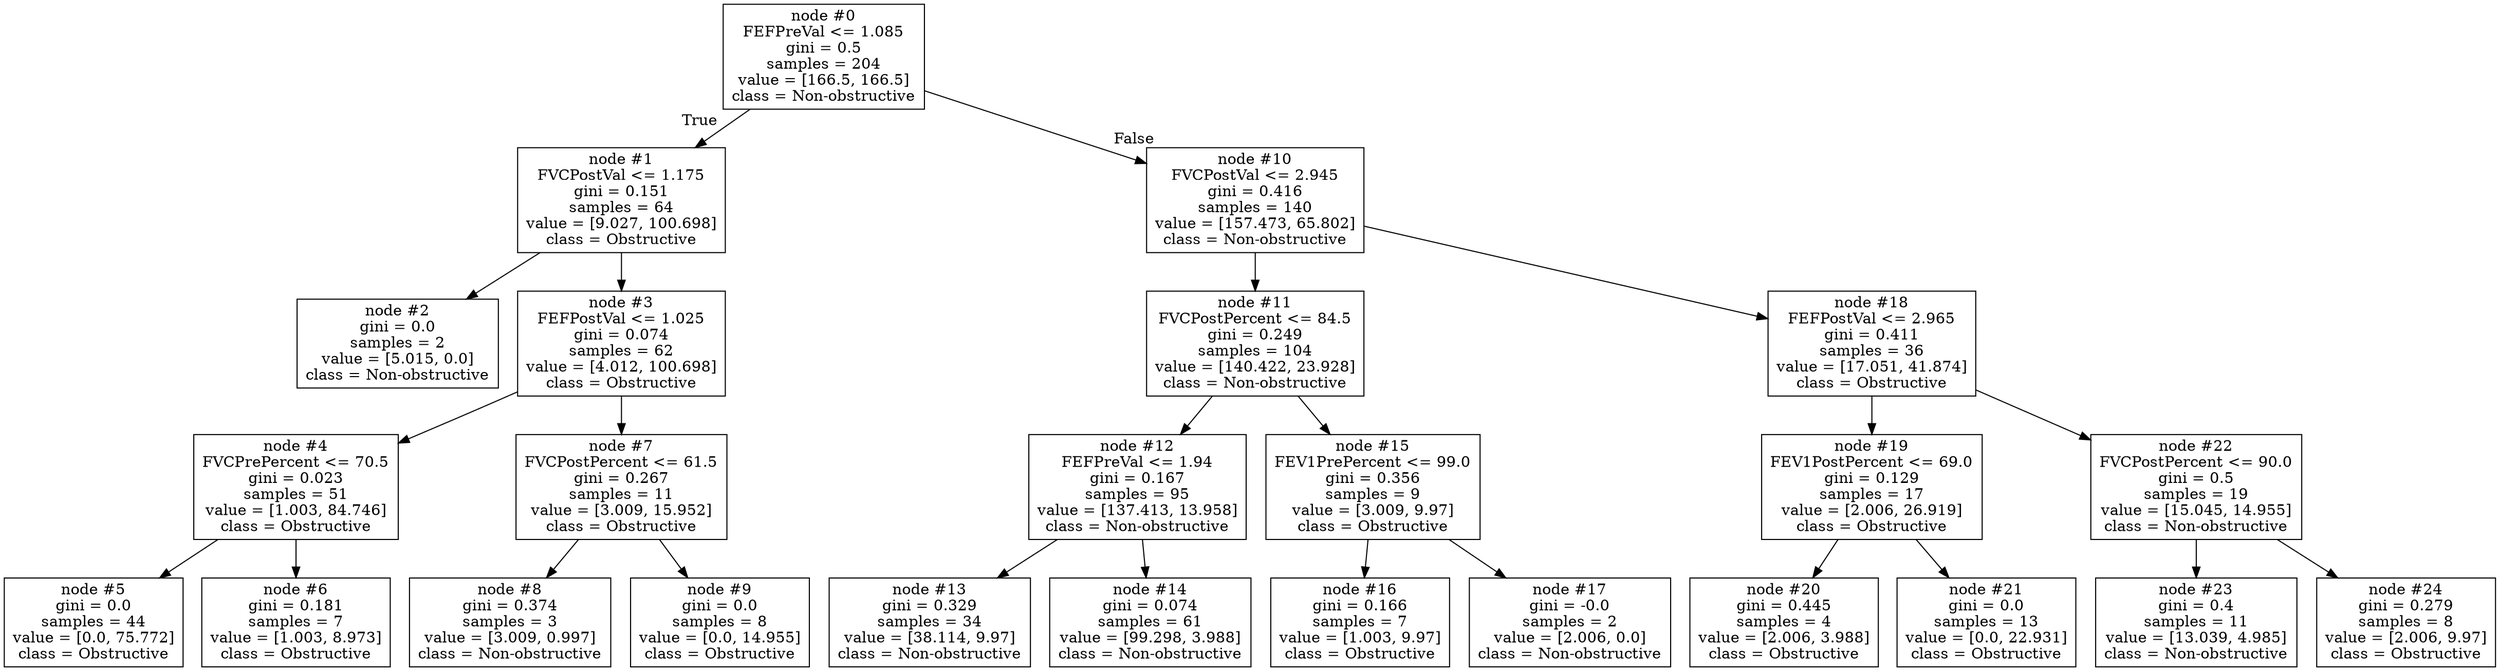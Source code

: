 digraph Tree {
node [shape=box] ;
0 [label="node #0\nFEFPreVal <= 1.085\ngini = 0.5\nsamples = 204\nvalue = [166.5, 166.5]\nclass = Non-obstructive"] ;
1 [label="node #1\nFVCPostVal <= 1.175\ngini = 0.151\nsamples = 64\nvalue = [9.027, 100.698]\nclass = Obstructive"] ;
0 -> 1 [labeldistance=2.5, labelangle=45, headlabel="True"] ;
2 [label="node #2\ngini = 0.0\nsamples = 2\nvalue = [5.015, 0.0]\nclass = Non-obstructive"] ;
1 -> 2 ;
3 [label="node #3\nFEFPostVal <= 1.025\ngini = 0.074\nsamples = 62\nvalue = [4.012, 100.698]\nclass = Obstructive"] ;
1 -> 3 ;
4 [label="node #4\nFVCPrePercent <= 70.5\ngini = 0.023\nsamples = 51\nvalue = [1.003, 84.746]\nclass = Obstructive"] ;
3 -> 4 ;
5 [label="node #5\ngini = 0.0\nsamples = 44\nvalue = [0.0, 75.772]\nclass = Obstructive"] ;
4 -> 5 ;
6 [label="node #6\ngini = 0.181\nsamples = 7\nvalue = [1.003, 8.973]\nclass = Obstructive"] ;
4 -> 6 ;
7 [label="node #7\nFVCPostPercent <= 61.5\ngini = 0.267\nsamples = 11\nvalue = [3.009, 15.952]\nclass = Obstructive"] ;
3 -> 7 ;
8 [label="node #8\ngini = 0.374\nsamples = 3\nvalue = [3.009, 0.997]\nclass = Non-obstructive"] ;
7 -> 8 ;
9 [label="node #9\ngini = 0.0\nsamples = 8\nvalue = [0.0, 14.955]\nclass = Obstructive"] ;
7 -> 9 ;
10 [label="node #10\nFVCPostVal <= 2.945\ngini = 0.416\nsamples = 140\nvalue = [157.473, 65.802]\nclass = Non-obstructive"] ;
0 -> 10 [labeldistance=2.5, labelangle=-45, headlabel="False"] ;
11 [label="node #11\nFVCPostPercent <= 84.5\ngini = 0.249\nsamples = 104\nvalue = [140.422, 23.928]\nclass = Non-obstructive"] ;
10 -> 11 ;
12 [label="node #12\nFEFPreVal <= 1.94\ngini = 0.167\nsamples = 95\nvalue = [137.413, 13.958]\nclass = Non-obstructive"] ;
11 -> 12 ;
13 [label="node #13\ngini = 0.329\nsamples = 34\nvalue = [38.114, 9.97]\nclass = Non-obstructive"] ;
12 -> 13 ;
14 [label="node #14\ngini = 0.074\nsamples = 61\nvalue = [99.298, 3.988]\nclass = Non-obstructive"] ;
12 -> 14 ;
15 [label="node #15\nFEV1PrePercent <= 99.0\ngini = 0.356\nsamples = 9\nvalue = [3.009, 9.97]\nclass = Obstructive"] ;
11 -> 15 ;
16 [label="node #16\ngini = 0.166\nsamples = 7\nvalue = [1.003, 9.97]\nclass = Obstructive"] ;
15 -> 16 ;
17 [label="node #17\ngini = -0.0\nsamples = 2\nvalue = [2.006, 0.0]\nclass = Non-obstructive"] ;
15 -> 17 ;
18 [label="node #18\nFEFPostVal <= 2.965\ngini = 0.411\nsamples = 36\nvalue = [17.051, 41.874]\nclass = Obstructive"] ;
10 -> 18 ;
19 [label="node #19\nFEV1PostPercent <= 69.0\ngini = 0.129\nsamples = 17\nvalue = [2.006, 26.919]\nclass = Obstructive"] ;
18 -> 19 ;
20 [label="node #20\ngini = 0.445\nsamples = 4\nvalue = [2.006, 3.988]\nclass = Obstructive"] ;
19 -> 20 ;
21 [label="node #21\ngini = 0.0\nsamples = 13\nvalue = [0.0, 22.931]\nclass = Obstructive"] ;
19 -> 21 ;
22 [label="node #22\nFVCPostPercent <= 90.0\ngini = 0.5\nsamples = 19\nvalue = [15.045, 14.955]\nclass = Non-obstructive"] ;
18 -> 22 ;
23 [label="node #23\ngini = 0.4\nsamples = 11\nvalue = [13.039, 4.985]\nclass = Non-obstructive"] ;
22 -> 23 ;
24 [label="node #24\ngini = 0.279\nsamples = 8\nvalue = [2.006, 9.97]\nclass = Obstructive"] ;
22 -> 24 ;
}